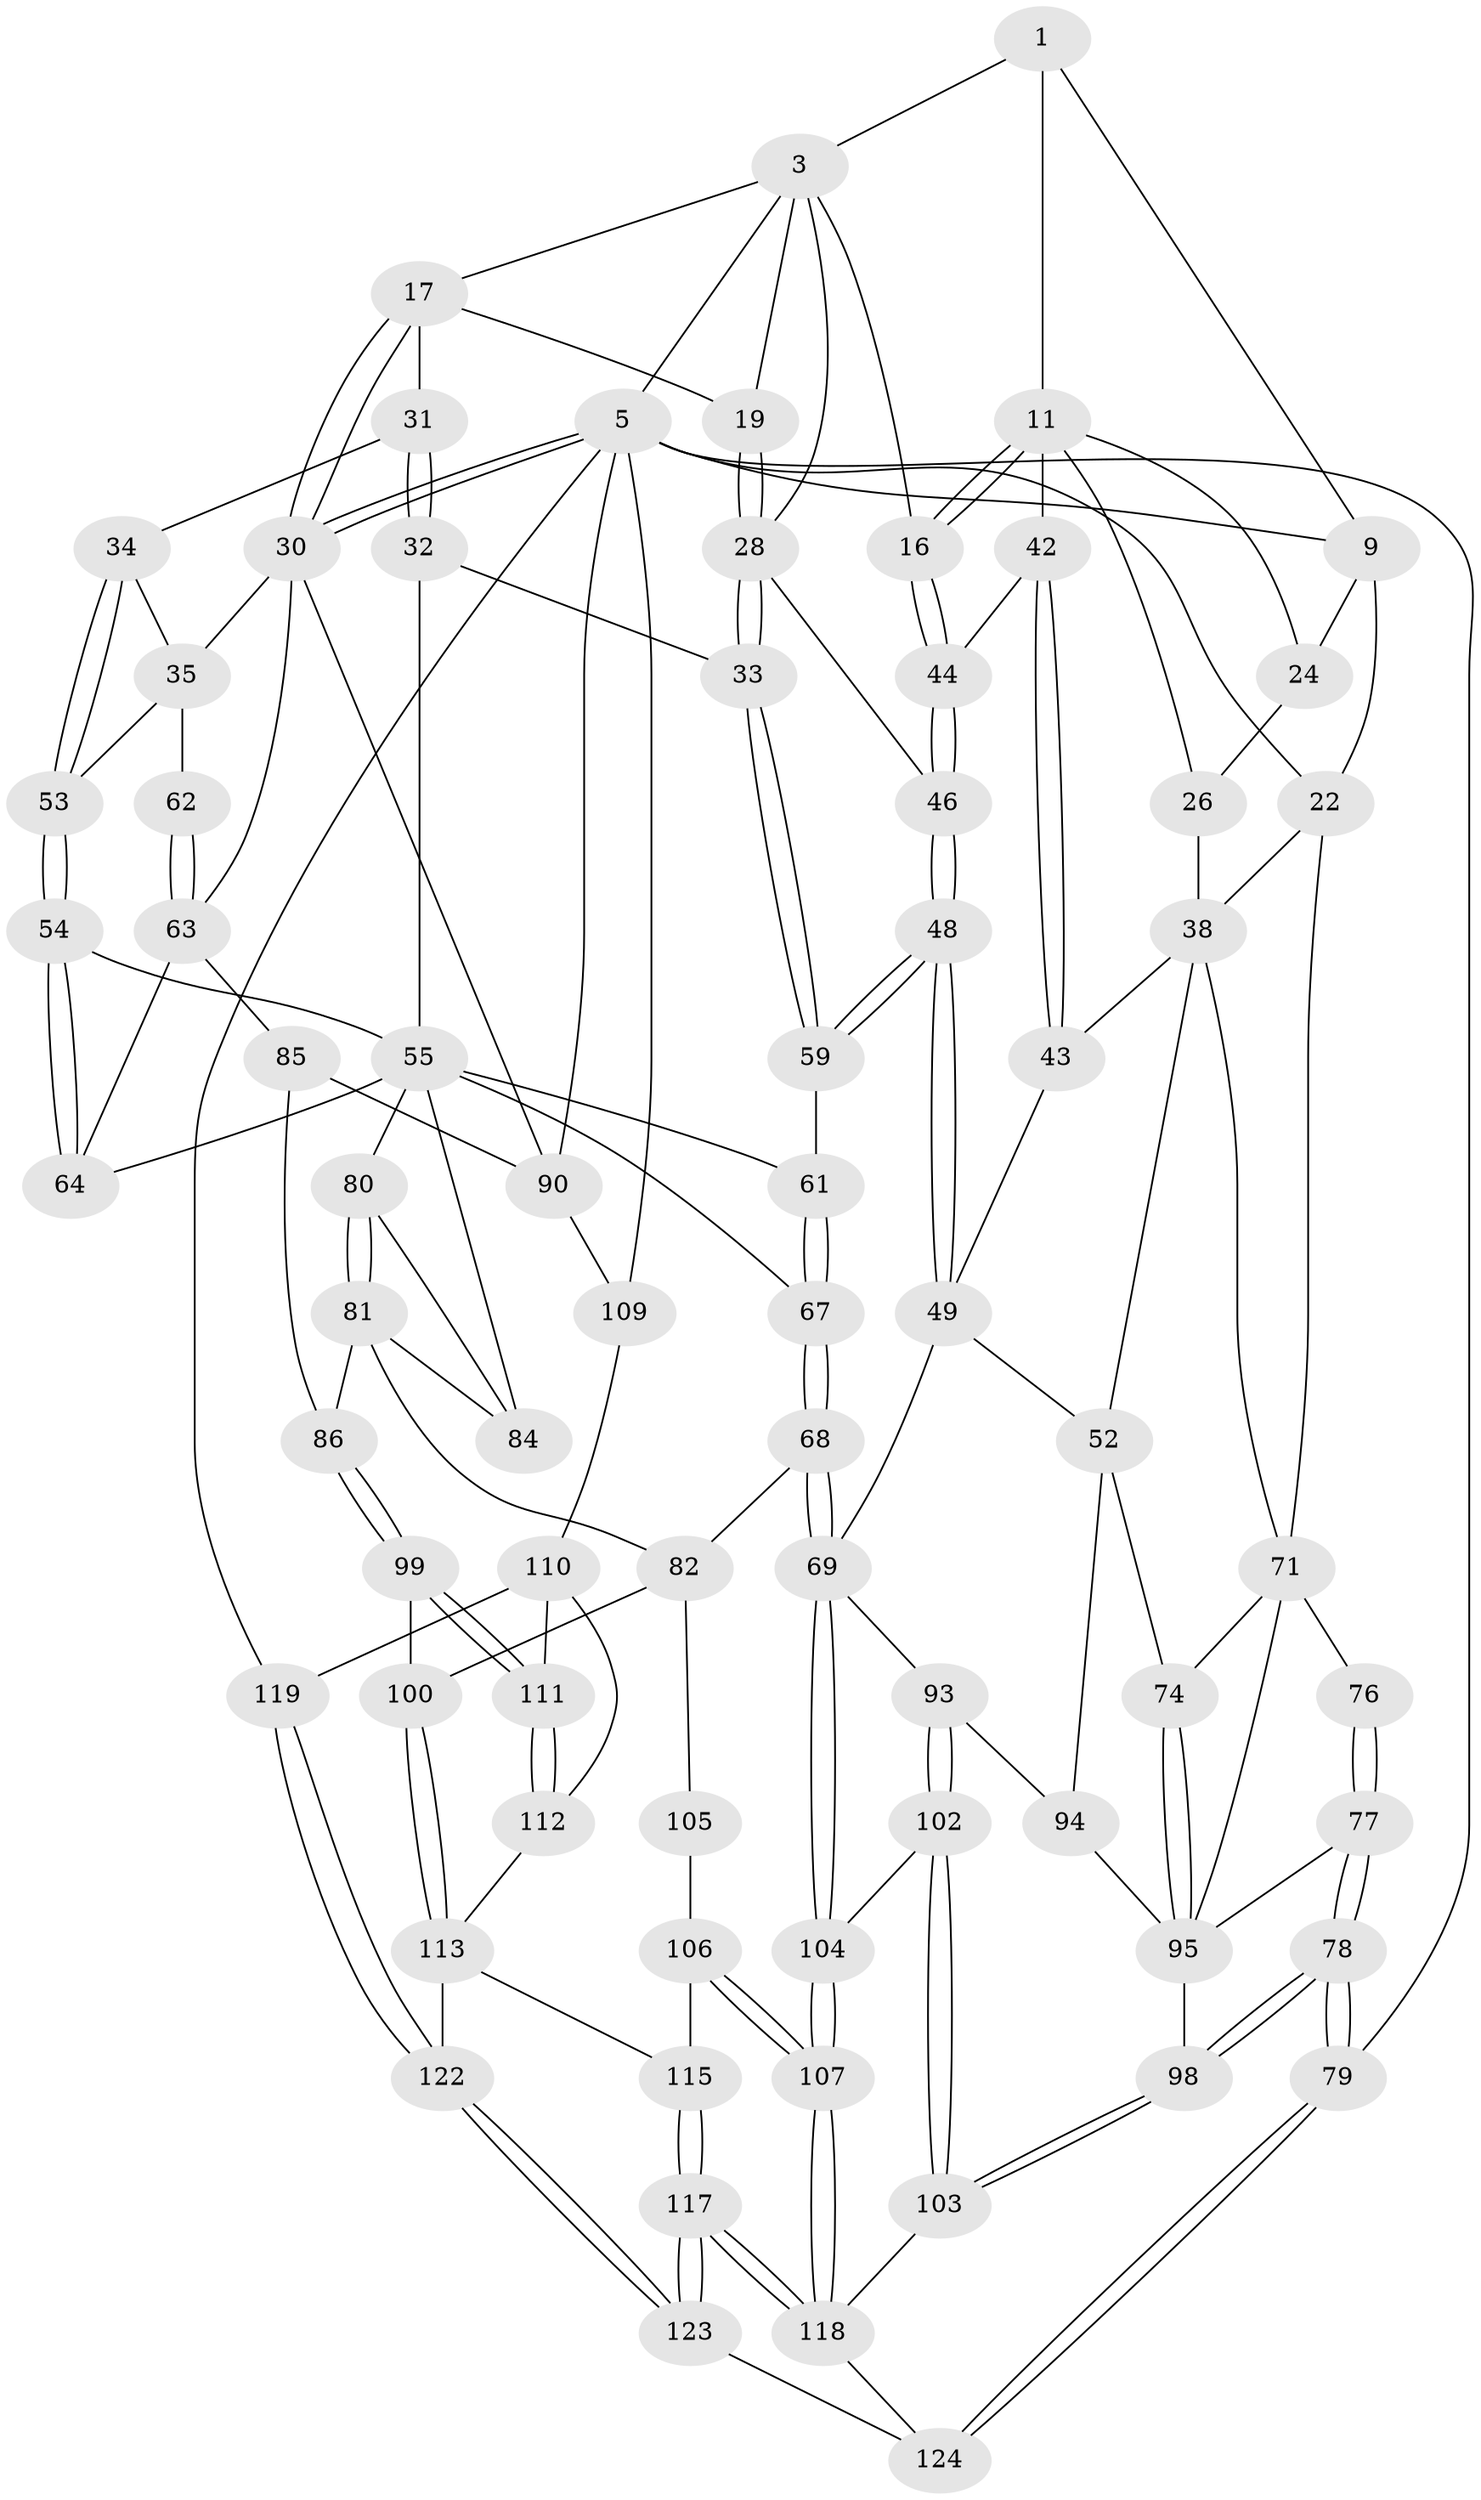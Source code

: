 // original degree distribution, {3: 0.016129032258064516, 4: 0.24193548387096775, 6: 0.22580645161290322, 5: 0.5161290322580645}
// Generated by graph-tools (version 1.1) at 2025/21/03/04/25 18:21:11]
// undirected, 74 vertices, 171 edges
graph export_dot {
graph [start="1"]
  node [color=gray90,style=filled];
  1 [pos="+0.24568808185208027+0",super="+2+8"];
  3 [pos="+0.7430507060562348+0",super="+4+14"];
  5 [pos="+1+0",super="+88+6"];
  9 [pos="+0.047018104969679654+0.08084032286578088",super="+21+10"];
  11 [pos="+0.45969330919501994+0.13833423285890425",super="+12"];
  16 [pos="+0.4704136274709239+0.15657542617433157"];
  17 [pos="+0.8320247402168822+0.08255946096763733",super="+18"];
  19 [pos="+0.6712087895693551+0.1332200575848918"];
  22 [pos="+0.06623773291316809+0.24015711429948602",super="+23"];
  24 [pos="+0.1908662554328133+0.16288863739872847"];
  26 [pos="+0.24016681197915346+0.19354978226807767",super="+27"];
  28 [pos="+0.6136303087200791+0.24365188099777885",super="+29"];
  30 [pos="+1+0.03637052007440062",super="+37"];
  31 [pos="+0.8483351011902899+0.16281012763407626"];
  32 [pos="+0.6918609328701765+0.2842145984791093"];
  33 [pos="+0.6209096428009203+0.25282281073062757"];
  34 [pos="+0.911243264749207+0.20752359183072638"];
  35 [pos="+1+0.24414990253297233",super="+60+36"];
  38 [pos="+0.1857188494643797+0.3114133070356912",super="+39+41"];
  42 [pos="+0.3218229109549376+0.2310596819497369",super="+45"];
  43 [pos="+0.2786941947079342+0.28213162336517694",super="+47"];
  44 [pos="+0.4145497731221817+0.21701187452894505"];
  46 [pos="+0.46300858493232033+0.34390591995022013"];
  48 [pos="+0.4612014721278944+0.40008495414621525"];
  49 [pos="+0.40642639502985434+0.4473281747333604",super="+50"];
  52 [pos="+0.2690696282460814+0.4656462143607281",super="+73"];
  53 [pos="+0.8389967276915553+0.3743925941223374"];
  54 [pos="+0.7863146816836915+0.4025239029746227"];
  55 [pos="+0.7728788307030203+0.40555703229593604",super="+83+56"];
  59 [pos="+0.5357960315479856+0.37700762846073427"];
  61 [pos="+0.5855520126083025+0.4303074439573602"];
  62 [pos="+0.942421222459825+0.4182958520832393"];
  63 [pos="+0.9401802041119275+0.4819026112760559",super="+66"];
  64 [pos="+0.9352639519005632+0.4820221424165241"];
  67 [pos="+0.5969175284111591+0.46300411236841793"];
  68 [pos="+0.5894901599550408+0.5756121084784327"];
  69 [pos="+0.5277643372907933+0.6042522930818275",super="+70"];
  71 [pos="+0+0.4541391050047919",super="+72+75"];
  74 [pos="+0.11231275645540359+0.5700009046301135"];
  76 [pos="+0+0.48477330692373505"];
  77 [pos="+0+0.8915948767763817"];
  78 [pos="+0+1"];
  79 [pos="+0+1"];
  80 [pos="+0.6740736839669503+0.538927562020792"];
  81 [pos="+0.6334689743157293+0.5738638611495064",super="+87"];
  82 [pos="+0.6312346445256984+0.5751211187174041",super="+101"];
  84 [pos="+0.8252090628788041+0.5538771711646833"];
  85 [pos="+0.8558977355796881+0.6250201572420159"];
  86 [pos="+0.8450115582712351+0.623726254230225"];
  90 [pos="+1+0.6539140139932227",super="+108"];
  93 [pos="+0.333333305184457+0.6485973869376626"];
  94 [pos="+0.2438539590132556+0.6247725249763828"];
  95 [pos="+0.10606240228480156+0.6332845478460702",super="+96+97"];
  98 [pos="+0.1633998709837545+0.7939273688000401"];
  99 [pos="+0.8077256636203677+0.6719722655974414"];
  100 [pos="+0.762138995851077+0.6915956985543883"];
  102 [pos="+0.34274325065129996+0.7037205753935238"];
  103 [pos="+0.20861212694632153+0.8101595973314333"];
  104 [pos="+0.5115704243975058+0.7618402392093631"];
  105 [pos="+0.7169131927322944+0.7116668631106472"];
  106 [pos="+0.6766211395677104+0.7505944033484938",super="+116"];
  107 [pos="+0.5251184033847461+0.8288877882855664"];
  109 [pos="+0.9266288981671993+0.7643272590037241"];
  110 [pos="+0.8956633315525098+0.797216324921921",super="+120"];
  111 [pos="+0.8716715233781692+0.7989201252991125"];
  112 [pos="+0.8306500682252149+0.8257242850222476"];
  113 [pos="+0.7950166738709671+0.8462183274680616",super="+114"];
  115 [pos="+0.7880771775517167+0.8494555516723129"];
  117 [pos="+0.5701956453236494+1"];
  118 [pos="+0.521542634958543+0.8597409688832475",super="+121"];
  119 [pos="+1+1"];
  122 [pos="+1+1"];
  123 [pos="+0.565597240963179+1"];
  124 [pos="+0.35878424047614693+1"];
  1 -- 3;
  1 -- 11 [weight=2];
  1 -- 9;
  3 -- 17;
  3 -- 5;
  3 -- 16;
  3 -- 19;
  3 -- 28;
  5 -- 30;
  5 -- 30;
  5 -- 119;
  5 -- 90;
  5 -- 109;
  5 -- 79 [weight=2];
  5 -- 9 [weight=2];
  5 -- 22;
  9 -- 24;
  9 -- 22;
  11 -- 16;
  11 -- 16;
  11 -- 42;
  11 -- 24;
  11 -- 26;
  16 -- 44;
  16 -- 44;
  17 -- 30;
  17 -- 30;
  17 -- 19;
  17 -- 31;
  19 -- 28;
  19 -- 28;
  22 -- 38;
  22 -- 71;
  24 -- 26;
  26 -- 38 [weight=2];
  28 -- 33;
  28 -- 33;
  28 -- 46;
  30 -- 90;
  30 -- 35;
  30 -- 63;
  31 -- 32;
  31 -- 32;
  31 -- 34;
  32 -- 33;
  32 -- 55;
  33 -- 59;
  33 -- 59;
  34 -- 35;
  34 -- 53;
  34 -- 53;
  35 -- 53;
  35 -- 62 [weight=2];
  38 -- 52;
  38 -- 71;
  38 -- 43;
  42 -- 43 [weight=2];
  42 -- 43;
  42 -- 44;
  43 -- 49;
  44 -- 46;
  44 -- 46;
  46 -- 48;
  46 -- 48;
  48 -- 49;
  48 -- 49;
  48 -- 59;
  48 -- 59;
  49 -- 52;
  49 -- 69 [weight=2];
  52 -- 74;
  52 -- 94;
  53 -- 54;
  53 -- 54;
  54 -- 55;
  54 -- 64;
  54 -- 64;
  55 -- 64;
  55 -- 84;
  55 -- 80;
  55 -- 67;
  55 -- 61;
  59 -- 61;
  61 -- 67;
  61 -- 67;
  62 -- 63;
  62 -- 63;
  63 -- 64;
  63 -- 85;
  67 -- 68;
  67 -- 68;
  68 -- 69;
  68 -- 69;
  68 -- 82;
  69 -- 104;
  69 -- 104;
  69 -- 93;
  71 -- 76 [weight=2];
  71 -- 74;
  71 -- 95;
  74 -- 95;
  74 -- 95;
  76 -- 77;
  76 -- 77;
  77 -- 78;
  77 -- 78;
  77 -- 95;
  78 -- 79;
  78 -- 79;
  78 -- 98;
  78 -- 98;
  79 -- 124;
  79 -- 124;
  80 -- 81;
  80 -- 81;
  80 -- 84;
  81 -- 82;
  81 -- 84;
  81 -- 86;
  82 -- 105;
  82 -- 100;
  85 -- 86;
  85 -- 90;
  86 -- 99;
  86 -- 99;
  90 -- 109;
  93 -- 94;
  93 -- 102;
  93 -- 102;
  94 -- 95;
  95 -- 98;
  98 -- 103;
  98 -- 103;
  99 -- 100;
  99 -- 111;
  99 -- 111;
  100 -- 113;
  100 -- 113;
  102 -- 103;
  102 -- 103;
  102 -- 104;
  103 -- 118;
  104 -- 107;
  104 -- 107;
  105 -- 106 [weight=2];
  106 -- 107;
  106 -- 107;
  106 -- 115;
  107 -- 118;
  107 -- 118;
  109 -- 110;
  110 -- 111;
  110 -- 112;
  110 -- 119;
  111 -- 112;
  111 -- 112;
  112 -- 113;
  113 -- 122;
  113 -- 115;
  115 -- 117;
  115 -- 117;
  117 -- 118;
  117 -- 118;
  117 -- 123;
  117 -- 123;
  118 -- 124;
  119 -- 122;
  119 -- 122;
  122 -- 123;
  122 -- 123;
  123 -- 124;
}
